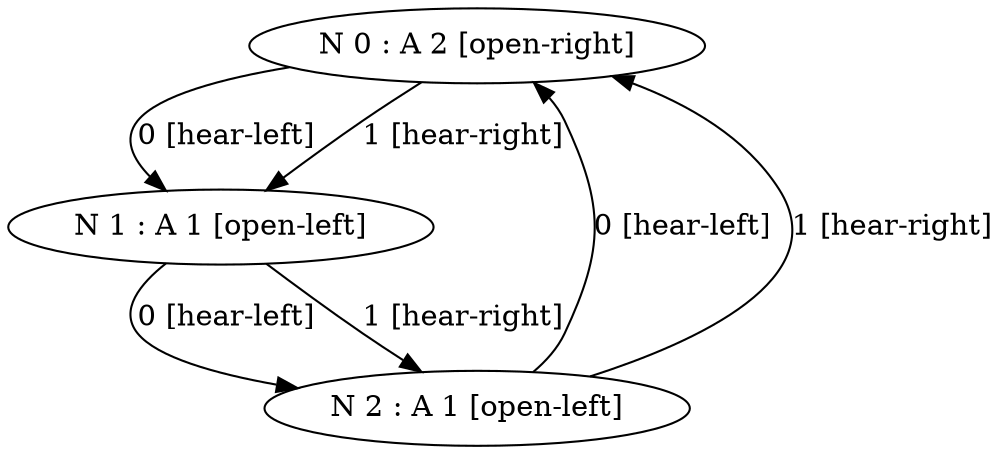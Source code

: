 digraph  {
	node [label="\N"];
	0	 [label="N 0 : A 2 [open-right]"];
	1	 [label="N 1 : A 1 [open-left]"];
	0 -> 1 [key=0,
	label="0 [hear-left]"];
0 -> 1 [key=1,
label="1 [hear-right]"];
2 [label="N 2 : A 1 [open-left]"];
1 -> 2 [key=0,
label="0 [hear-left]"];
1 -> 2 [key=1,
label="1 [hear-right]"];
2 -> 0 [key=0,
label="0 [hear-left]"];
2 -> 0 [key=1,
label="1 [hear-right]"];
}
